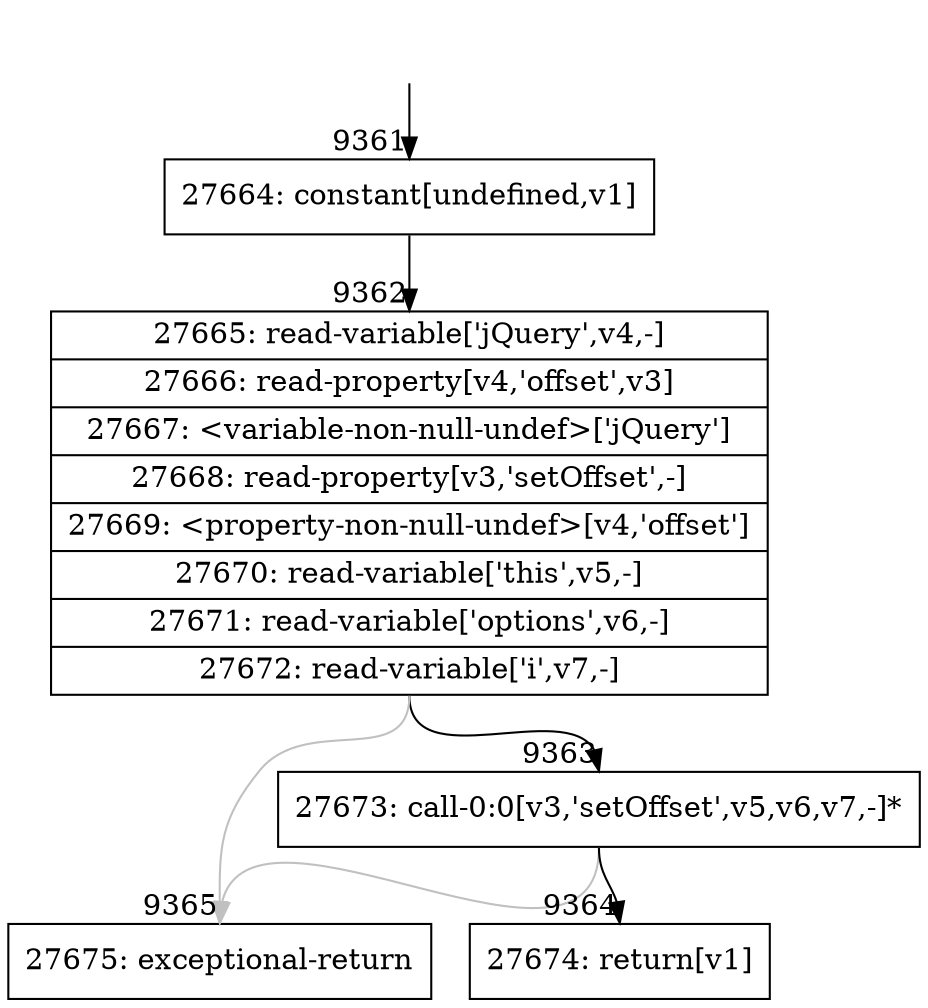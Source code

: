 digraph {
rankdir="TD"
BB_entry581[shape=none,label=""];
BB_entry581 -> BB9361 [tailport=s, headport=n, headlabel="    9361"]
BB9361 [shape=record label="{27664: constant[undefined,v1]}" ] 
BB9361 -> BB9362 [tailport=s, headport=n, headlabel="      9362"]
BB9362 [shape=record label="{27665: read-variable['jQuery',v4,-]|27666: read-property[v4,'offset',v3]|27667: \<variable-non-null-undef\>['jQuery']|27668: read-property[v3,'setOffset',-]|27669: \<property-non-null-undef\>[v4,'offset']|27670: read-variable['this',v5,-]|27671: read-variable['options',v6,-]|27672: read-variable['i',v7,-]}" ] 
BB9362 -> BB9363 [tailport=s, headport=n, headlabel="      9363"]
BB9362 -> BB9365 [tailport=s, headport=n, color=gray, headlabel="      9365"]
BB9363 [shape=record label="{27673: call-0:0[v3,'setOffset',v5,v6,v7,-]*}" ] 
BB9363 -> BB9364 [tailport=s, headport=n, headlabel="      9364"]
BB9363 -> BB9365 [tailport=s, headport=n, color=gray]
BB9364 [shape=record label="{27674: return[v1]}" ] 
BB9365 [shape=record label="{27675: exceptional-return}" ] 
}
